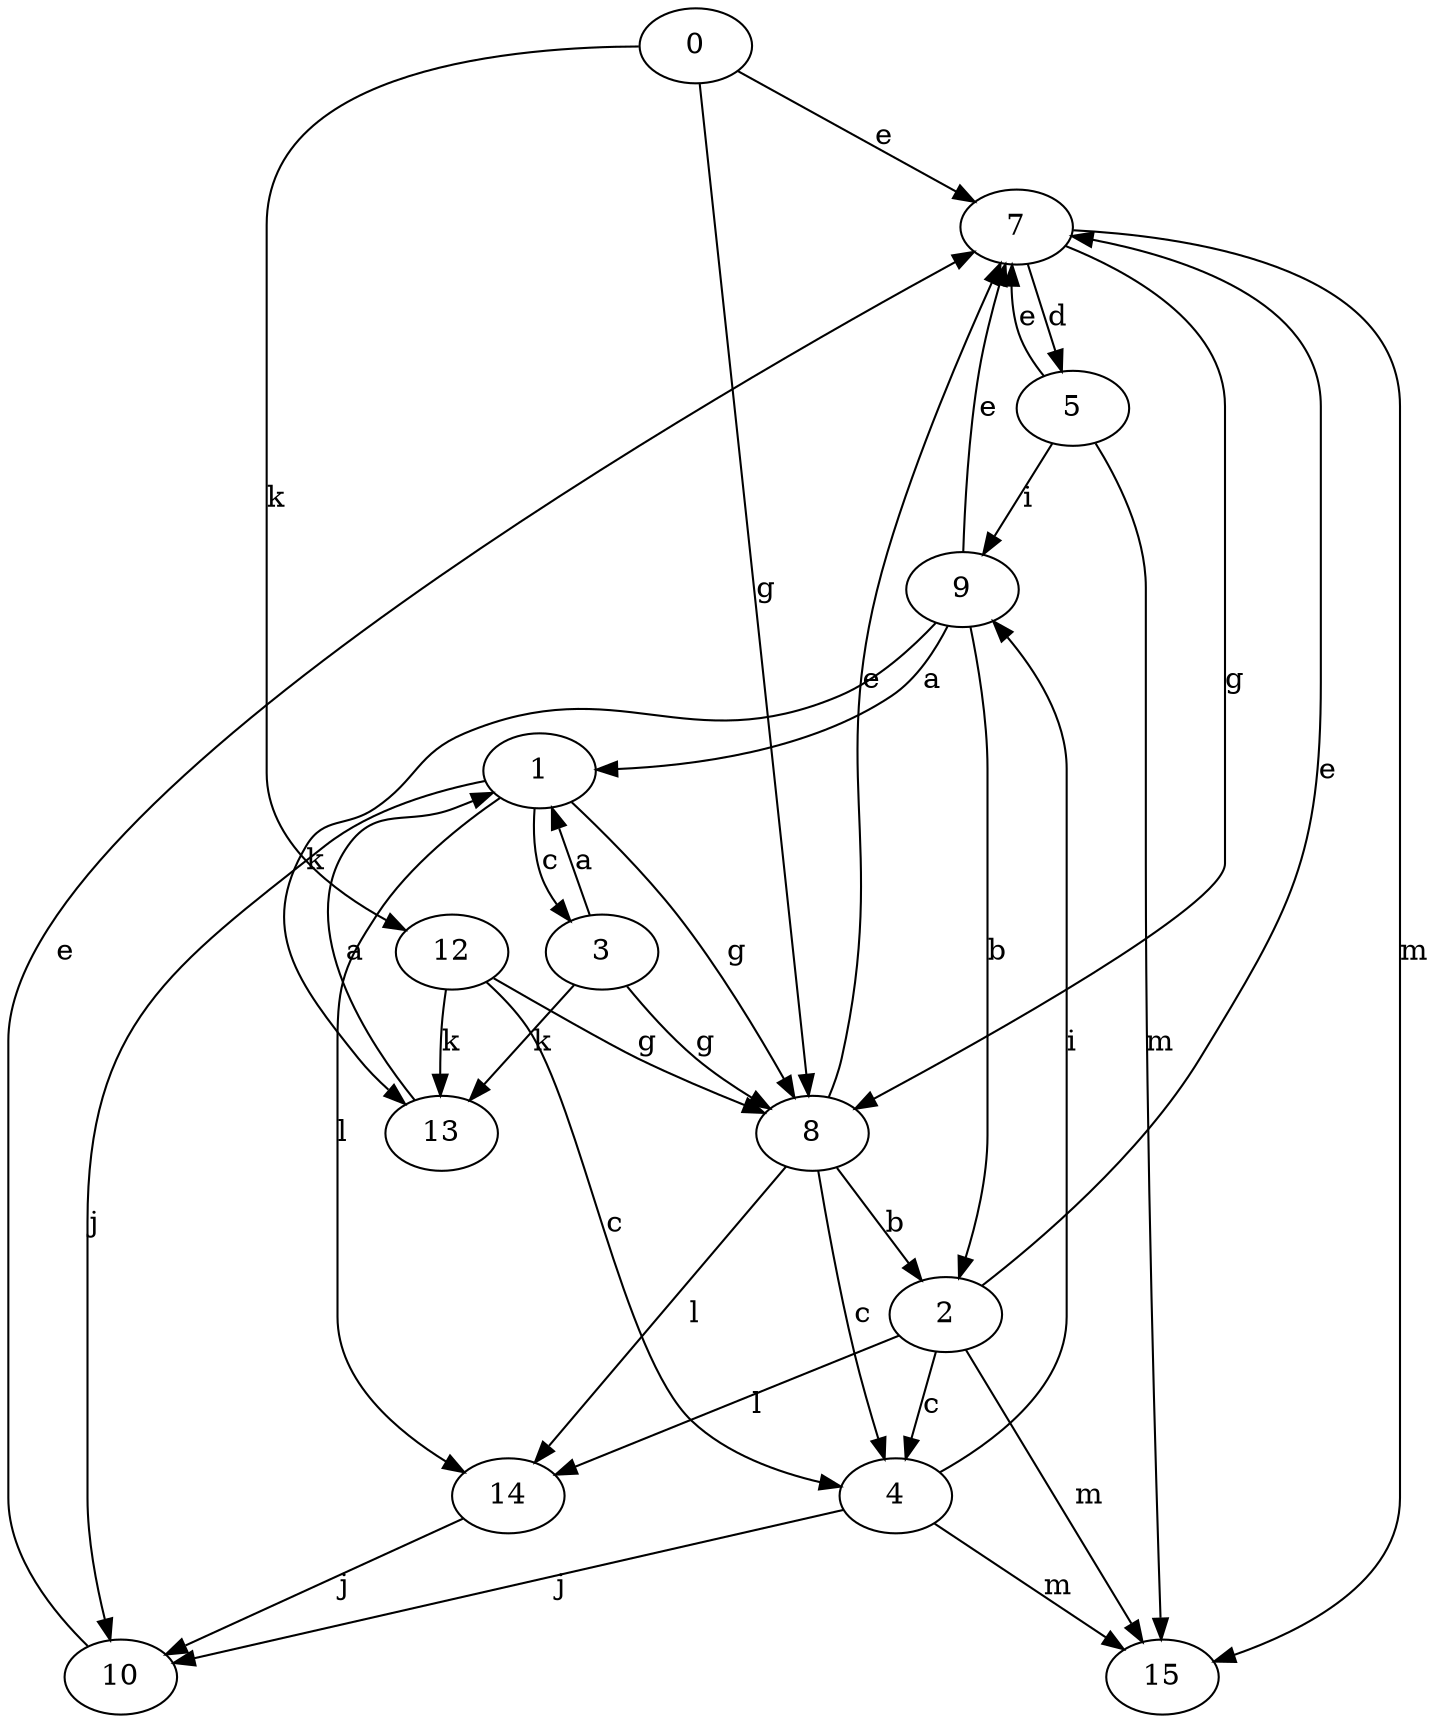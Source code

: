 strict digraph  {
0;
1;
2;
3;
4;
5;
7;
8;
9;
10;
12;
13;
14;
15;
0 -> 7  [label=e];
0 -> 8  [label=g];
0 -> 12  [label=k];
1 -> 3  [label=c];
1 -> 8  [label=g];
1 -> 10  [label=j];
1 -> 14  [label=l];
2 -> 4  [label=c];
2 -> 7  [label=e];
2 -> 14  [label=l];
2 -> 15  [label=m];
3 -> 1  [label=a];
3 -> 8  [label=g];
3 -> 13  [label=k];
4 -> 9  [label=i];
4 -> 10  [label=j];
4 -> 15  [label=m];
5 -> 7  [label=e];
5 -> 9  [label=i];
5 -> 15  [label=m];
7 -> 5  [label=d];
7 -> 8  [label=g];
7 -> 15  [label=m];
8 -> 2  [label=b];
8 -> 4  [label=c];
8 -> 7  [label=e];
8 -> 14  [label=l];
9 -> 1  [label=a];
9 -> 2  [label=b];
9 -> 7  [label=e];
9 -> 13  [label=k];
10 -> 7  [label=e];
12 -> 4  [label=c];
12 -> 8  [label=g];
12 -> 13  [label=k];
13 -> 1  [label=a];
14 -> 10  [label=j];
}
